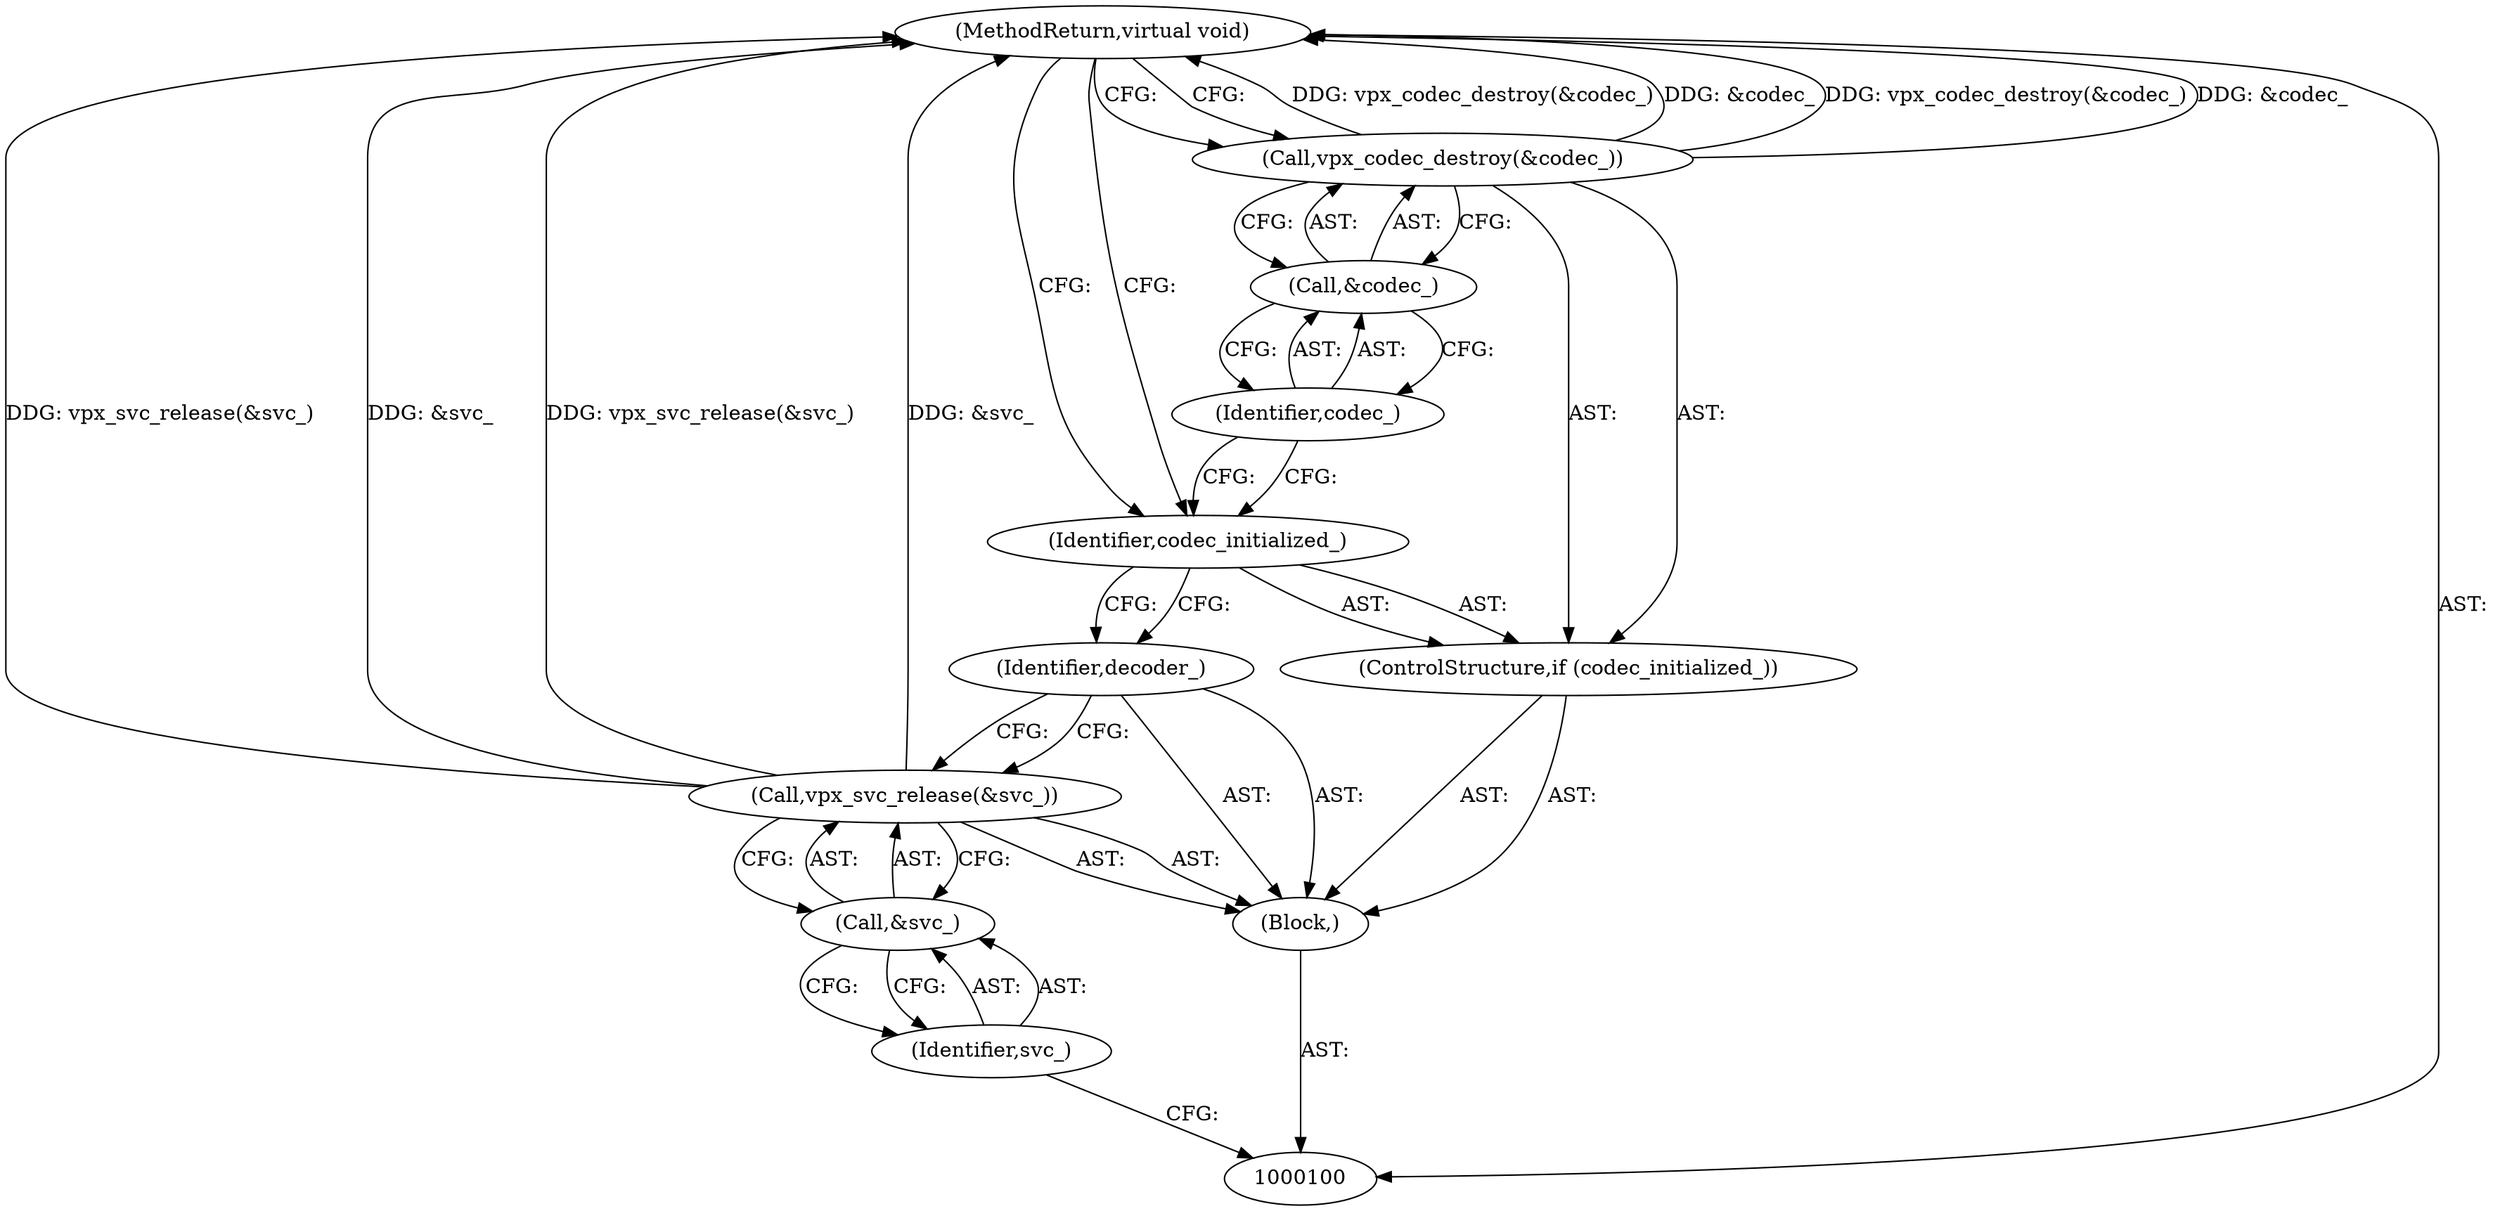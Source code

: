 digraph "1_Android_5a9753fca56f0eeb9f61e342b2fccffc364f9426_107" {
"1000101" [label="(Block,)"];
"1000111" [label="(MethodReturn,virtual void)"];
"1000103" [label="(Call,&svc_)"];
"1000104" [label="(Identifier,svc_)"];
"1000102" [label="(Call,vpx_svc_release(&svc_))"];
"1000105" [label="(Identifier,decoder_)"];
"1000108" [label="(Call,vpx_codec_destroy(&codec_))"];
"1000109" [label="(Call,&codec_)"];
"1000110" [label="(Identifier,codec_)"];
"1000106" [label="(ControlStructure,if (codec_initialized_))"];
"1000107" [label="(Identifier,codec_initialized_)"];
"1000101" -> "1000100"  [label="AST: "];
"1000102" -> "1000101"  [label="AST: "];
"1000105" -> "1000101"  [label="AST: "];
"1000106" -> "1000101"  [label="AST: "];
"1000111" -> "1000100"  [label="AST: "];
"1000111" -> "1000108"  [label="CFG: "];
"1000111" -> "1000107"  [label="CFG: "];
"1000108" -> "1000111"  [label="DDG: vpx_codec_destroy(&codec_)"];
"1000108" -> "1000111"  [label="DDG: &codec_"];
"1000102" -> "1000111"  [label="DDG: vpx_svc_release(&svc_)"];
"1000102" -> "1000111"  [label="DDG: &svc_"];
"1000103" -> "1000102"  [label="AST: "];
"1000103" -> "1000104"  [label="CFG: "];
"1000104" -> "1000103"  [label="AST: "];
"1000102" -> "1000103"  [label="CFG: "];
"1000104" -> "1000103"  [label="AST: "];
"1000104" -> "1000100"  [label="CFG: "];
"1000103" -> "1000104"  [label="CFG: "];
"1000102" -> "1000101"  [label="AST: "];
"1000102" -> "1000103"  [label="CFG: "];
"1000103" -> "1000102"  [label="AST: "];
"1000105" -> "1000102"  [label="CFG: "];
"1000102" -> "1000111"  [label="DDG: vpx_svc_release(&svc_)"];
"1000102" -> "1000111"  [label="DDG: &svc_"];
"1000105" -> "1000101"  [label="AST: "];
"1000105" -> "1000102"  [label="CFG: "];
"1000107" -> "1000105"  [label="CFG: "];
"1000108" -> "1000106"  [label="AST: "];
"1000108" -> "1000109"  [label="CFG: "];
"1000109" -> "1000108"  [label="AST: "];
"1000111" -> "1000108"  [label="CFG: "];
"1000108" -> "1000111"  [label="DDG: vpx_codec_destroy(&codec_)"];
"1000108" -> "1000111"  [label="DDG: &codec_"];
"1000109" -> "1000108"  [label="AST: "];
"1000109" -> "1000110"  [label="CFG: "];
"1000110" -> "1000109"  [label="AST: "];
"1000108" -> "1000109"  [label="CFG: "];
"1000110" -> "1000109"  [label="AST: "];
"1000110" -> "1000107"  [label="CFG: "];
"1000109" -> "1000110"  [label="CFG: "];
"1000106" -> "1000101"  [label="AST: "];
"1000107" -> "1000106"  [label="AST: "];
"1000108" -> "1000106"  [label="AST: "];
"1000107" -> "1000106"  [label="AST: "];
"1000107" -> "1000105"  [label="CFG: "];
"1000110" -> "1000107"  [label="CFG: "];
"1000111" -> "1000107"  [label="CFG: "];
}
